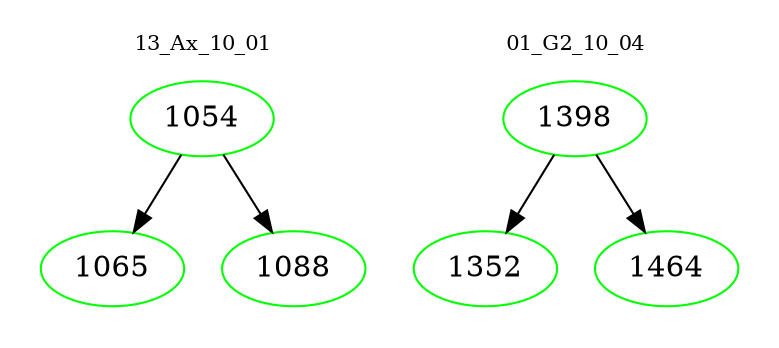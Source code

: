 digraph{
subgraph cluster_0 {
color = white
label = "13_Ax_10_01";
fontsize=10;
T0_1054 [label="1054", color="green"]
T0_1054 -> T0_1065 [color="black"]
T0_1065 [label="1065", color="green"]
T0_1054 -> T0_1088 [color="black"]
T0_1088 [label="1088", color="green"]
}
subgraph cluster_1 {
color = white
label = "01_G2_10_04";
fontsize=10;
T1_1398 [label="1398", color="green"]
T1_1398 -> T1_1352 [color="black"]
T1_1352 [label="1352", color="green"]
T1_1398 -> T1_1464 [color="black"]
T1_1464 [label="1464", color="green"]
}
}

